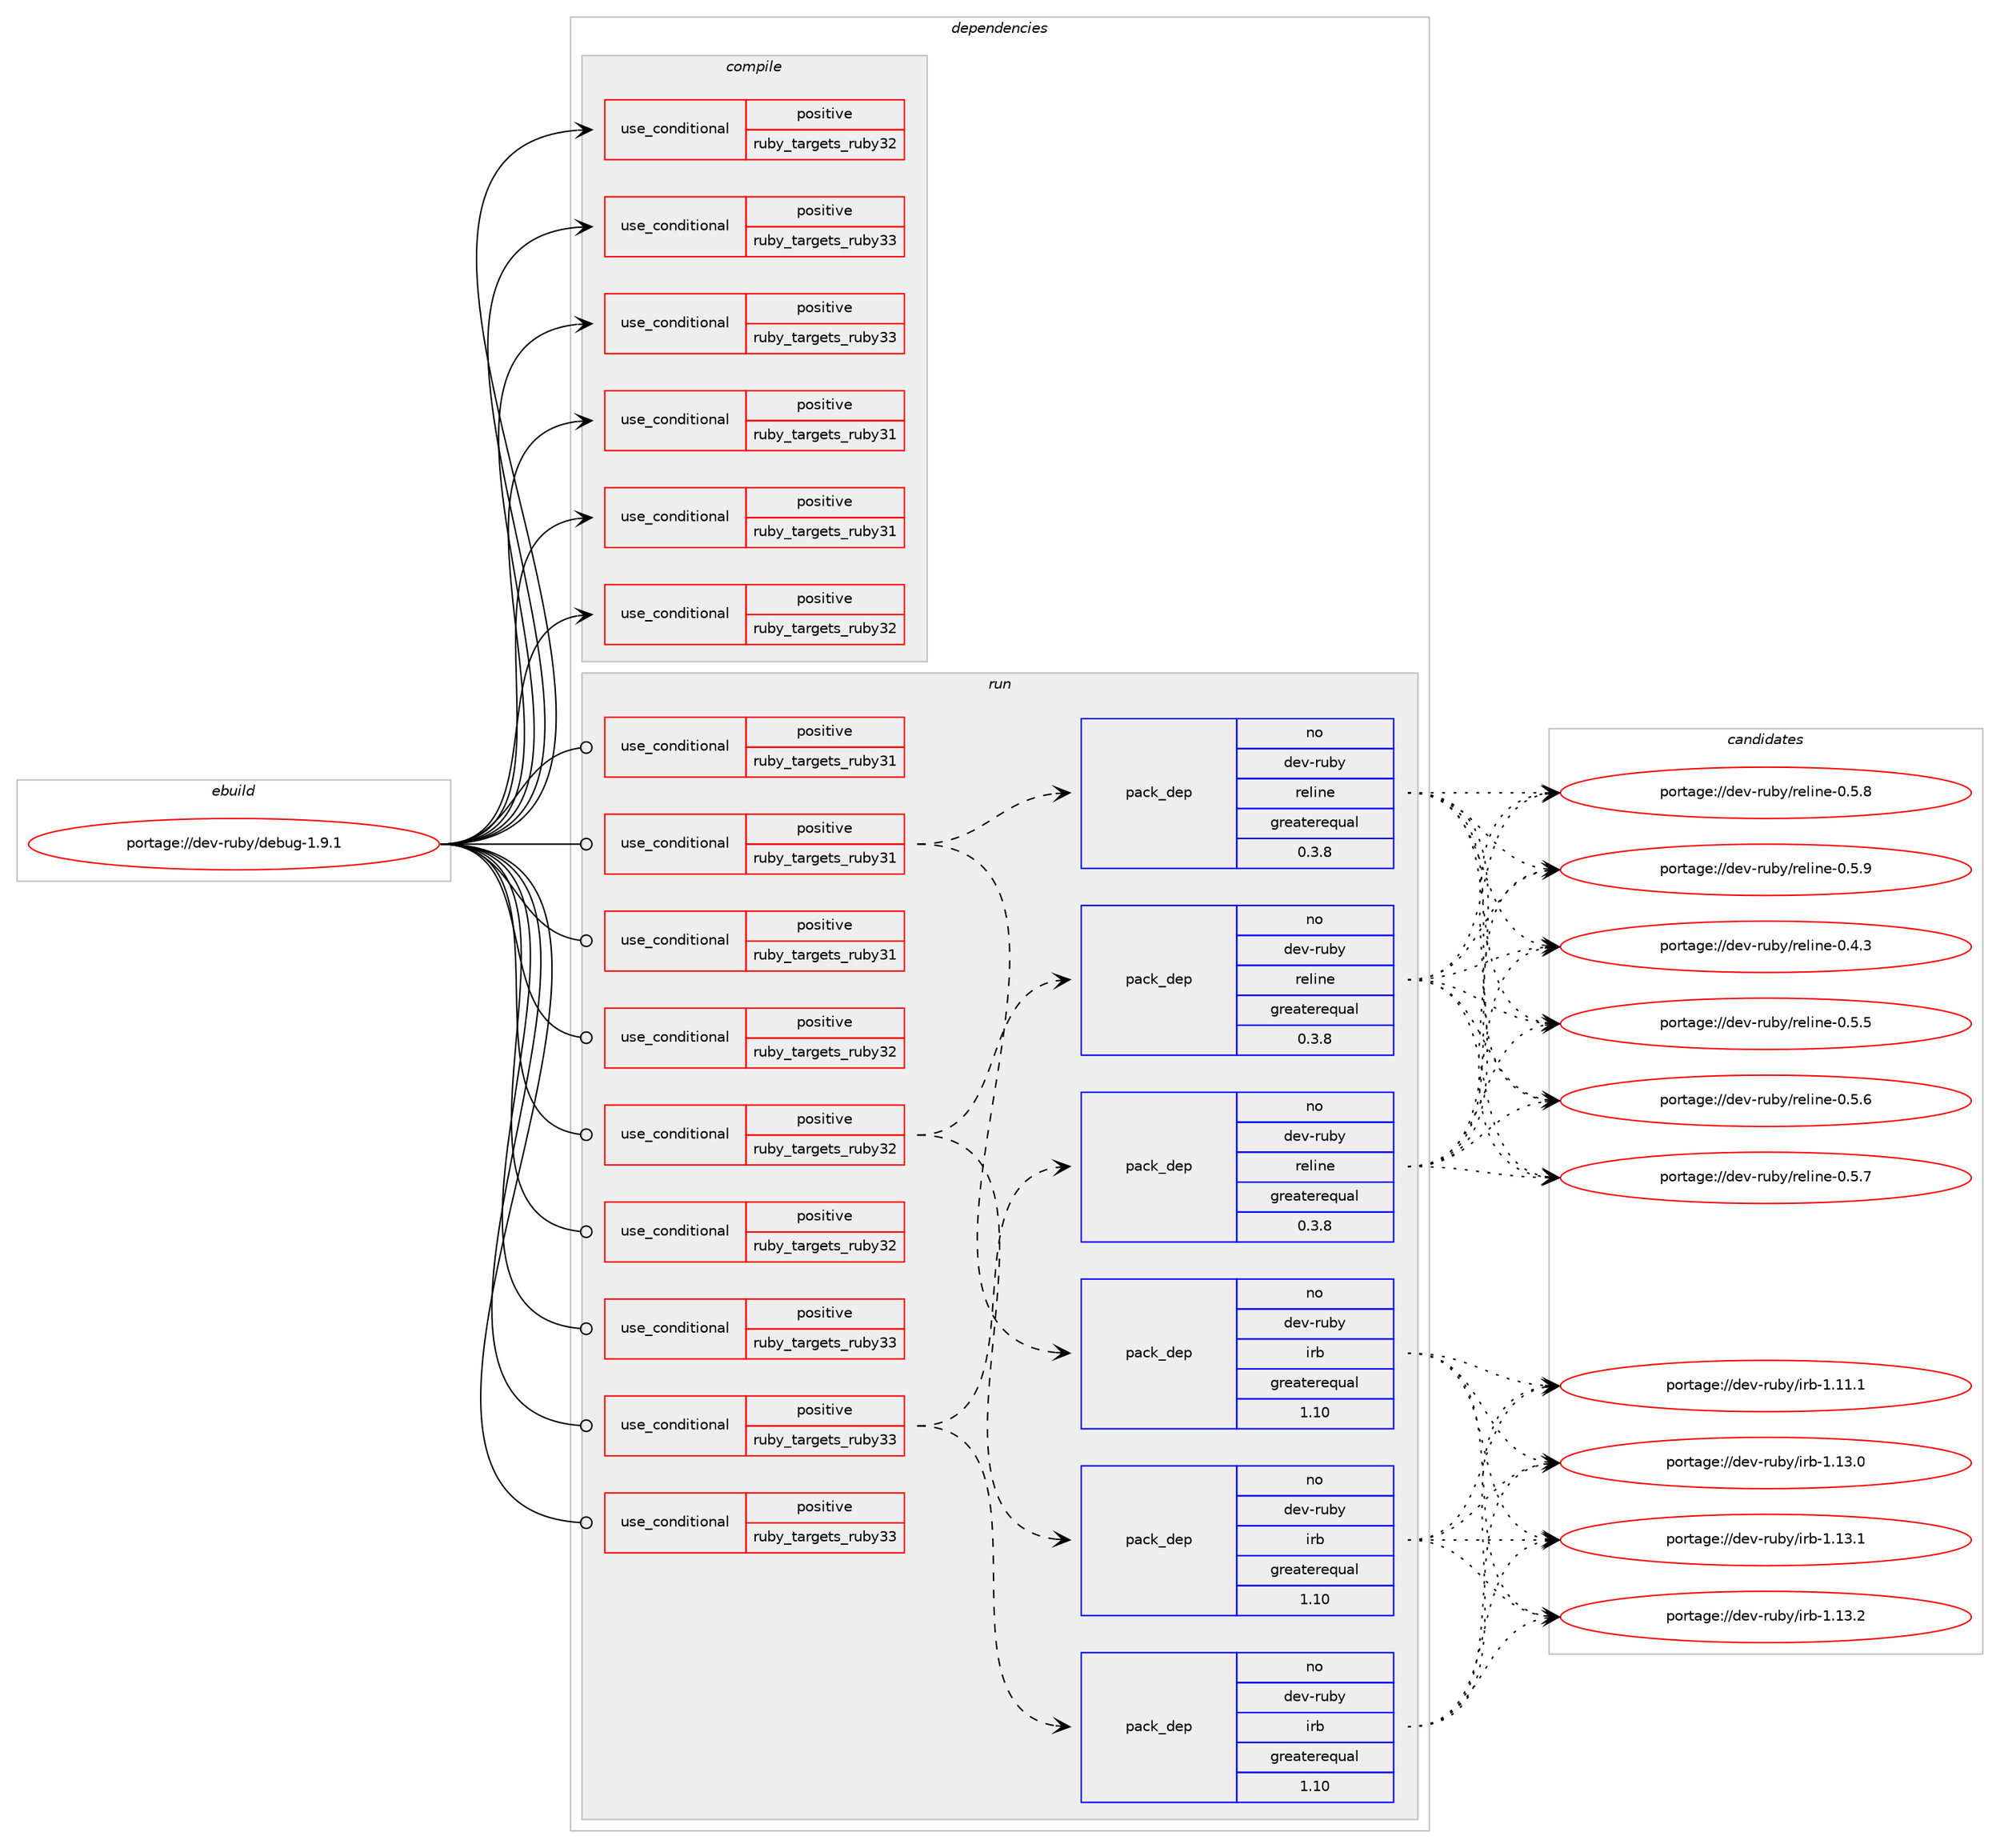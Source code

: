 digraph prolog {

# *************
# Graph options
# *************

newrank=true;
concentrate=true;
compound=true;
graph [rankdir=LR,fontname=Helvetica,fontsize=10,ranksep=1.5];#, ranksep=2.5, nodesep=0.2];
edge  [arrowhead=vee];
node  [fontname=Helvetica,fontsize=10];

# **********
# The ebuild
# **********

subgraph cluster_leftcol {
color=gray;
rank=same;
label=<<i>ebuild</i>>;
id [label="portage://dev-ruby/debug-1.9.1", color=red, width=4, href="../dev-ruby/debug-1.9.1.svg"];
}

# ****************
# The dependencies
# ****************

subgraph cluster_midcol {
color=gray;
label=<<i>dependencies</i>>;
subgraph cluster_compile {
fillcolor="#eeeeee";
style=filled;
label=<<i>compile</i>>;
subgraph cond45262 {
dependency92227 [label=<<TABLE BORDER="0" CELLBORDER="1" CELLSPACING="0" CELLPADDING="4"><TR><TD ROWSPAN="3" CELLPADDING="10">use_conditional</TD></TR><TR><TD>positive</TD></TR><TR><TD>ruby_targets_ruby31</TD></TR></TABLE>>, shape=none, color=red];
# *** BEGIN UNKNOWN DEPENDENCY TYPE (TODO) ***
# dependency92227 -> package_dependency(portage://dev-ruby/debug-1.9.1,install,no,dev-lang,ruby,none,[,,],[slot(3.1)],[])
# *** END UNKNOWN DEPENDENCY TYPE (TODO) ***

}
id:e -> dependency92227:w [weight=20,style="solid",arrowhead="vee"];
subgraph cond45263 {
dependency92228 [label=<<TABLE BORDER="0" CELLBORDER="1" CELLSPACING="0" CELLPADDING="4"><TR><TD ROWSPAN="3" CELLPADDING="10">use_conditional</TD></TR><TR><TD>positive</TD></TR><TR><TD>ruby_targets_ruby31</TD></TR></TABLE>>, shape=none, color=red];
# *** BEGIN UNKNOWN DEPENDENCY TYPE (TODO) ***
# dependency92228 -> package_dependency(portage://dev-ruby/debug-1.9.1,install,no,virtual,rubygems,none,[,,],[],[use(enable(ruby_targets_ruby31),negative)])
# *** END UNKNOWN DEPENDENCY TYPE (TODO) ***

}
id:e -> dependency92228:w [weight=20,style="solid",arrowhead="vee"];
subgraph cond45264 {
dependency92229 [label=<<TABLE BORDER="0" CELLBORDER="1" CELLSPACING="0" CELLPADDING="4"><TR><TD ROWSPAN="3" CELLPADDING="10">use_conditional</TD></TR><TR><TD>positive</TD></TR><TR><TD>ruby_targets_ruby32</TD></TR></TABLE>>, shape=none, color=red];
# *** BEGIN UNKNOWN DEPENDENCY TYPE (TODO) ***
# dependency92229 -> package_dependency(portage://dev-ruby/debug-1.9.1,install,no,dev-lang,ruby,none,[,,],[slot(3.2)],[])
# *** END UNKNOWN DEPENDENCY TYPE (TODO) ***

}
id:e -> dependency92229:w [weight=20,style="solid",arrowhead="vee"];
subgraph cond45265 {
dependency92230 [label=<<TABLE BORDER="0" CELLBORDER="1" CELLSPACING="0" CELLPADDING="4"><TR><TD ROWSPAN="3" CELLPADDING="10">use_conditional</TD></TR><TR><TD>positive</TD></TR><TR><TD>ruby_targets_ruby32</TD></TR></TABLE>>, shape=none, color=red];
# *** BEGIN UNKNOWN DEPENDENCY TYPE (TODO) ***
# dependency92230 -> package_dependency(portage://dev-ruby/debug-1.9.1,install,no,virtual,rubygems,none,[,,],[],[use(enable(ruby_targets_ruby32),negative)])
# *** END UNKNOWN DEPENDENCY TYPE (TODO) ***

}
id:e -> dependency92230:w [weight=20,style="solid",arrowhead="vee"];
subgraph cond45266 {
dependency92231 [label=<<TABLE BORDER="0" CELLBORDER="1" CELLSPACING="0" CELLPADDING="4"><TR><TD ROWSPAN="3" CELLPADDING="10">use_conditional</TD></TR><TR><TD>positive</TD></TR><TR><TD>ruby_targets_ruby33</TD></TR></TABLE>>, shape=none, color=red];
# *** BEGIN UNKNOWN DEPENDENCY TYPE (TODO) ***
# dependency92231 -> package_dependency(portage://dev-ruby/debug-1.9.1,install,no,dev-lang,ruby,none,[,,],[slot(3.3)],[])
# *** END UNKNOWN DEPENDENCY TYPE (TODO) ***

}
id:e -> dependency92231:w [weight=20,style="solid",arrowhead="vee"];
subgraph cond45267 {
dependency92232 [label=<<TABLE BORDER="0" CELLBORDER="1" CELLSPACING="0" CELLPADDING="4"><TR><TD ROWSPAN="3" CELLPADDING="10">use_conditional</TD></TR><TR><TD>positive</TD></TR><TR><TD>ruby_targets_ruby33</TD></TR></TABLE>>, shape=none, color=red];
# *** BEGIN UNKNOWN DEPENDENCY TYPE (TODO) ***
# dependency92232 -> package_dependency(portage://dev-ruby/debug-1.9.1,install,no,virtual,rubygems,none,[,,],[],[use(enable(ruby_targets_ruby33),negative)])
# *** END UNKNOWN DEPENDENCY TYPE (TODO) ***

}
id:e -> dependency92232:w [weight=20,style="solid",arrowhead="vee"];
}
subgraph cluster_compileandrun {
fillcolor="#eeeeee";
style=filled;
label=<<i>compile and run</i>>;
}
subgraph cluster_run {
fillcolor="#eeeeee";
style=filled;
label=<<i>run</i>>;
subgraph cond45268 {
dependency92233 [label=<<TABLE BORDER="0" CELLBORDER="1" CELLSPACING="0" CELLPADDING="4"><TR><TD ROWSPAN="3" CELLPADDING="10">use_conditional</TD></TR><TR><TD>positive</TD></TR><TR><TD>ruby_targets_ruby31</TD></TR></TABLE>>, shape=none, color=red];
# *** BEGIN UNKNOWN DEPENDENCY TYPE (TODO) ***
# dependency92233 -> package_dependency(portage://dev-ruby/debug-1.9.1,run,no,dev-lang,ruby,none,[,,],[slot(3.1)],[])
# *** END UNKNOWN DEPENDENCY TYPE (TODO) ***

}
id:e -> dependency92233:w [weight=20,style="solid",arrowhead="odot"];
subgraph cond45269 {
dependency92234 [label=<<TABLE BORDER="0" CELLBORDER="1" CELLSPACING="0" CELLPADDING="4"><TR><TD ROWSPAN="3" CELLPADDING="10">use_conditional</TD></TR><TR><TD>positive</TD></TR><TR><TD>ruby_targets_ruby31</TD></TR></TABLE>>, shape=none, color=red];
subgraph pack45700 {
dependency92235 [label=<<TABLE BORDER="0" CELLBORDER="1" CELLSPACING="0" CELLPADDING="4" WIDTH="220"><TR><TD ROWSPAN="6" CELLPADDING="30">pack_dep</TD></TR><TR><TD WIDTH="110">no</TD></TR><TR><TD>dev-ruby</TD></TR><TR><TD>irb</TD></TR><TR><TD>greaterequal</TD></TR><TR><TD>1.10</TD></TR></TABLE>>, shape=none, color=blue];
}
dependency92234:e -> dependency92235:w [weight=20,style="dashed",arrowhead="vee"];
subgraph pack45701 {
dependency92236 [label=<<TABLE BORDER="0" CELLBORDER="1" CELLSPACING="0" CELLPADDING="4" WIDTH="220"><TR><TD ROWSPAN="6" CELLPADDING="30">pack_dep</TD></TR><TR><TD WIDTH="110">no</TD></TR><TR><TD>dev-ruby</TD></TR><TR><TD>reline</TD></TR><TR><TD>greaterequal</TD></TR><TR><TD>0.3.8</TD></TR></TABLE>>, shape=none, color=blue];
}
dependency92234:e -> dependency92236:w [weight=20,style="dashed",arrowhead="vee"];
}
id:e -> dependency92234:w [weight=20,style="solid",arrowhead="odot"];
subgraph cond45270 {
dependency92237 [label=<<TABLE BORDER="0" CELLBORDER="1" CELLSPACING="0" CELLPADDING="4"><TR><TD ROWSPAN="3" CELLPADDING="10">use_conditional</TD></TR><TR><TD>positive</TD></TR><TR><TD>ruby_targets_ruby31</TD></TR></TABLE>>, shape=none, color=red];
# *** BEGIN UNKNOWN DEPENDENCY TYPE (TODO) ***
# dependency92237 -> package_dependency(portage://dev-ruby/debug-1.9.1,run,no,virtual,rubygems,none,[,,],[],[use(enable(ruby_targets_ruby31),negative)])
# *** END UNKNOWN DEPENDENCY TYPE (TODO) ***

}
id:e -> dependency92237:w [weight=20,style="solid",arrowhead="odot"];
subgraph cond45271 {
dependency92238 [label=<<TABLE BORDER="0" CELLBORDER="1" CELLSPACING="0" CELLPADDING="4"><TR><TD ROWSPAN="3" CELLPADDING="10">use_conditional</TD></TR><TR><TD>positive</TD></TR><TR><TD>ruby_targets_ruby32</TD></TR></TABLE>>, shape=none, color=red];
# *** BEGIN UNKNOWN DEPENDENCY TYPE (TODO) ***
# dependency92238 -> package_dependency(portage://dev-ruby/debug-1.9.1,run,no,dev-lang,ruby,none,[,,],[slot(3.2)],[])
# *** END UNKNOWN DEPENDENCY TYPE (TODO) ***

}
id:e -> dependency92238:w [weight=20,style="solid",arrowhead="odot"];
subgraph cond45272 {
dependency92239 [label=<<TABLE BORDER="0" CELLBORDER="1" CELLSPACING="0" CELLPADDING="4"><TR><TD ROWSPAN="3" CELLPADDING="10">use_conditional</TD></TR><TR><TD>positive</TD></TR><TR><TD>ruby_targets_ruby32</TD></TR></TABLE>>, shape=none, color=red];
subgraph pack45702 {
dependency92240 [label=<<TABLE BORDER="0" CELLBORDER="1" CELLSPACING="0" CELLPADDING="4" WIDTH="220"><TR><TD ROWSPAN="6" CELLPADDING="30">pack_dep</TD></TR><TR><TD WIDTH="110">no</TD></TR><TR><TD>dev-ruby</TD></TR><TR><TD>irb</TD></TR><TR><TD>greaterequal</TD></TR><TR><TD>1.10</TD></TR></TABLE>>, shape=none, color=blue];
}
dependency92239:e -> dependency92240:w [weight=20,style="dashed",arrowhead="vee"];
subgraph pack45703 {
dependency92241 [label=<<TABLE BORDER="0" CELLBORDER="1" CELLSPACING="0" CELLPADDING="4" WIDTH="220"><TR><TD ROWSPAN="6" CELLPADDING="30">pack_dep</TD></TR><TR><TD WIDTH="110">no</TD></TR><TR><TD>dev-ruby</TD></TR><TR><TD>reline</TD></TR><TR><TD>greaterequal</TD></TR><TR><TD>0.3.8</TD></TR></TABLE>>, shape=none, color=blue];
}
dependency92239:e -> dependency92241:w [weight=20,style="dashed",arrowhead="vee"];
}
id:e -> dependency92239:w [weight=20,style="solid",arrowhead="odot"];
subgraph cond45273 {
dependency92242 [label=<<TABLE BORDER="0" CELLBORDER="1" CELLSPACING="0" CELLPADDING="4"><TR><TD ROWSPAN="3" CELLPADDING="10">use_conditional</TD></TR><TR><TD>positive</TD></TR><TR><TD>ruby_targets_ruby32</TD></TR></TABLE>>, shape=none, color=red];
# *** BEGIN UNKNOWN DEPENDENCY TYPE (TODO) ***
# dependency92242 -> package_dependency(portage://dev-ruby/debug-1.9.1,run,no,virtual,rubygems,none,[,,],[],[use(enable(ruby_targets_ruby32),negative)])
# *** END UNKNOWN DEPENDENCY TYPE (TODO) ***

}
id:e -> dependency92242:w [weight=20,style="solid",arrowhead="odot"];
subgraph cond45274 {
dependency92243 [label=<<TABLE BORDER="0" CELLBORDER="1" CELLSPACING="0" CELLPADDING="4"><TR><TD ROWSPAN="3" CELLPADDING="10">use_conditional</TD></TR><TR><TD>positive</TD></TR><TR><TD>ruby_targets_ruby33</TD></TR></TABLE>>, shape=none, color=red];
# *** BEGIN UNKNOWN DEPENDENCY TYPE (TODO) ***
# dependency92243 -> package_dependency(portage://dev-ruby/debug-1.9.1,run,no,dev-lang,ruby,none,[,,],[slot(3.3)],[])
# *** END UNKNOWN DEPENDENCY TYPE (TODO) ***

}
id:e -> dependency92243:w [weight=20,style="solid",arrowhead="odot"];
subgraph cond45275 {
dependency92244 [label=<<TABLE BORDER="0" CELLBORDER="1" CELLSPACING="0" CELLPADDING="4"><TR><TD ROWSPAN="3" CELLPADDING="10">use_conditional</TD></TR><TR><TD>positive</TD></TR><TR><TD>ruby_targets_ruby33</TD></TR></TABLE>>, shape=none, color=red];
subgraph pack45704 {
dependency92245 [label=<<TABLE BORDER="0" CELLBORDER="1" CELLSPACING="0" CELLPADDING="4" WIDTH="220"><TR><TD ROWSPAN="6" CELLPADDING="30">pack_dep</TD></TR><TR><TD WIDTH="110">no</TD></TR><TR><TD>dev-ruby</TD></TR><TR><TD>irb</TD></TR><TR><TD>greaterequal</TD></TR><TR><TD>1.10</TD></TR></TABLE>>, shape=none, color=blue];
}
dependency92244:e -> dependency92245:w [weight=20,style="dashed",arrowhead="vee"];
subgraph pack45705 {
dependency92246 [label=<<TABLE BORDER="0" CELLBORDER="1" CELLSPACING="0" CELLPADDING="4" WIDTH="220"><TR><TD ROWSPAN="6" CELLPADDING="30">pack_dep</TD></TR><TR><TD WIDTH="110">no</TD></TR><TR><TD>dev-ruby</TD></TR><TR><TD>reline</TD></TR><TR><TD>greaterequal</TD></TR><TR><TD>0.3.8</TD></TR></TABLE>>, shape=none, color=blue];
}
dependency92244:e -> dependency92246:w [weight=20,style="dashed",arrowhead="vee"];
}
id:e -> dependency92244:w [weight=20,style="solid",arrowhead="odot"];
subgraph cond45276 {
dependency92247 [label=<<TABLE BORDER="0" CELLBORDER="1" CELLSPACING="0" CELLPADDING="4"><TR><TD ROWSPAN="3" CELLPADDING="10">use_conditional</TD></TR><TR><TD>positive</TD></TR><TR><TD>ruby_targets_ruby33</TD></TR></TABLE>>, shape=none, color=red];
# *** BEGIN UNKNOWN DEPENDENCY TYPE (TODO) ***
# dependency92247 -> package_dependency(portage://dev-ruby/debug-1.9.1,run,no,virtual,rubygems,none,[,,],[],[use(enable(ruby_targets_ruby33),negative)])
# *** END UNKNOWN DEPENDENCY TYPE (TODO) ***

}
id:e -> dependency92247:w [weight=20,style="solid",arrowhead="odot"];
}
}

# **************
# The candidates
# **************

subgraph cluster_choices {
rank=same;
color=gray;
label=<<i>candidates</i>>;

subgraph choice45700 {
color=black;
nodesep=1;
choice1001011184511411798121471051149845494649494649 [label="portage://dev-ruby/irb-1.11.1", color=red, width=4,href="../dev-ruby/irb-1.11.1.svg"];
choice1001011184511411798121471051149845494649514648 [label="portage://dev-ruby/irb-1.13.0", color=red, width=4,href="../dev-ruby/irb-1.13.0.svg"];
choice1001011184511411798121471051149845494649514649 [label="portage://dev-ruby/irb-1.13.1", color=red, width=4,href="../dev-ruby/irb-1.13.1.svg"];
choice1001011184511411798121471051149845494649514650 [label="portage://dev-ruby/irb-1.13.2", color=red, width=4,href="../dev-ruby/irb-1.13.2.svg"];
dependency92235:e -> choice1001011184511411798121471051149845494649494649:w [style=dotted,weight="100"];
dependency92235:e -> choice1001011184511411798121471051149845494649514648:w [style=dotted,weight="100"];
dependency92235:e -> choice1001011184511411798121471051149845494649514649:w [style=dotted,weight="100"];
dependency92235:e -> choice1001011184511411798121471051149845494649514650:w [style=dotted,weight="100"];
}
subgraph choice45701 {
color=black;
nodesep=1;
choice100101118451141179812147114101108105110101454846524651 [label="portage://dev-ruby/reline-0.4.3", color=red, width=4,href="../dev-ruby/reline-0.4.3.svg"];
choice100101118451141179812147114101108105110101454846534653 [label="portage://dev-ruby/reline-0.5.5", color=red, width=4,href="../dev-ruby/reline-0.5.5.svg"];
choice100101118451141179812147114101108105110101454846534654 [label="portage://dev-ruby/reline-0.5.6", color=red, width=4,href="../dev-ruby/reline-0.5.6.svg"];
choice100101118451141179812147114101108105110101454846534655 [label="portage://dev-ruby/reline-0.5.7", color=red, width=4,href="../dev-ruby/reline-0.5.7.svg"];
choice100101118451141179812147114101108105110101454846534656 [label="portage://dev-ruby/reline-0.5.8", color=red, width=4,href="../dev-ruby/reline-0.5.8.svg"];
choice100101118451141179812147114101108105110101454846534657 [label="portage://dev-ruby/reline-0.5.9", color=red, width=4,href="../dev-ruby/reline-0.5.9.svg"];
dependency92236:e -> choice100101118451141179812147114101108105110101454846524651:w [style=dotted,weight="100"];
dependency92236:e -> choice100101118451141179812147114101108105110101454846534653:w [style=dotted,weight="100"];
dependency92236:e -> choice100101118451141179812147114101108105110101454846534654:w [style=dotted,weight="100"];
dependency92236:e -> choice100101118451141179812147114101108105110101454846534655:w [style=dotted,weight="100"];
dependency92236:e -> choice100101118451141179812147114101108105110101454846534656:w [style=dotted,weight="100"];
dependency92236:e -> choice100101118451141179812147114101108105110101454846534657:w [style=dotted,weight="100"];
}
subgraph choice45702 {
color=black;
nodesep=1;
choice1001011184511411798121471051149845494649494649 [label="portage://dev-ruby/irb-1.11.1", color=red, width=4,href="../dev-ruby/irb-1.11.1.svg"];
choice1001011184511411798121471051149845494649514648 [label="portage://dev-ruby/irb-1.13.0", color=red, width=4,href="../dev-ruby/irb-1.13.0.svg"];
choice1001011184511411798121471051149845494649514649 [label="portage://dev-ruby/irb-1.13.1", color=red, width=4,href="../dev-ruby/irb-1.13.1.svg"];
choice1001011184511411798121471051149845494649514650 [label="portage://dev-ruby/irb-1.13.2", color=red, width=4,href="../dev-ruby/irb-1.13.2.svg"];
dependency92240:e -> choice1001011184511411798121471051149845494649494649:w [style=dotted,weight="100"];
dependency92240:e -> choice1001011184511411798121471051149845494649514648:w [style=dotted,weight="100"];
dependency92240:e -> choice1001011184511411798121471051149845494649514649:w [style=dotted,weight="100"];
dependency92240:e -> choice1001011184511411798121471051149845494649514650:w [style=dotted,weight="100"];
}
subgraph choice45703 {
color=black;
nodesep=1;
choice100101118451141179812147114101108105110101454846524651 [label="portage://dev-ruby/reline-0.4.3", color=red, width=4,href="../dev-ruby/reline-0.4.3.svg"];
choice100101118451141179812147114101108105110101454846534653 [label="portage://dev-ruby/reline-0.5.5", color=red, width=4,href="../dev-ruby/reline-0.5.5.svg"];
choice100101118451141179812147114101108105110101454846534654 [label="portage://dev-ruby/reline-0.5.6", color=red, width=4,href="../dev-ruby/reline-0.5.6.svg"];
choice100101118451141179812147114101108105110101454846534655 [label="portage://dev-ruby/reline-0.5.7", color=red, width=4,href="../dev-ruby/reline-0.5.7.svg"];
choice100101118451141179812147114101108105110101454846534656 [label="portage://dev-ruby/reline-0.5.8", color=red, width=4,href="../dev-ruby/reline-0.5.8.svg"];
choice100101118451141179812147114101108105110101454846534657 [label="portage://dev-ruby/reline-0.5.9", color=red, width=4,href="../dev-ruby/reline-0.5.9.svg"];
dependency92241:e -> choice100101118451141179812147114101108105110101454846524651:w [style=dotted,weight="100"];
dependency92241:e -> choice100101118451141179812147114101108105110101454846534653:w [style=dotted,weight="100"];
dependency92241:e -> choice100101118451141179812147114101108105110101454846534654:w [style=dotted,weight="100"];
dependency92241:e -> choice100101118451141179812147114101108105110101454846534655:w [style=dotted,weight="100"];
dependency92241:e -> choice100101118451141179812147114101108105110101454846534656:w [style=dotted,weight="100"];
dependency92241:e -> choice100101118451141179812147114101108105110101454846534657:w [style=dotted,weight="100"];
}
subgraph choice45704 {
color=black;
nodesep=1;
choice1001011184511411798121471051149845494649494649 [label="portage://dev-ruby/irb-1.11.1", color=red, width=4,href="../dev-ruby/irb-1.11.1.svg"];
choice1001011184511411798121471051149845494649514648 [label="portage://dev-ruby/irb-1.13.0", color=red, width=4,href="../dev-ruby/irb-1.13.0.svg"];
choice1001011184511411798121471051149845494649514649 [label="portage://dev-ruby/irb-1.13.1", color=red, width=4,href="../dev-ruby/irb-1.13.1.svg"];
choice1001011184511411798121471051149845494649514650 [label="portage://dev-ruby/irb-1.13.2", color=red, width=4,href="../dev-ruby/irb-1.13.2.svg"];
dependency92245:e -> choice1001011184511411798121471051149845494649494649:w [style=dotted,weight="100"];
dependency92245:e -> choice1001011184511411798121471051149845494649514648:w [style=dotted,weight="100"];
dependency92245:e -> choice1001011184511411798121471051149845494649514649:w [style=dotted,weight="100"];
dependency92245:e -> choice1001011184511411798121471051149845494649514650:w [style=dotted,weight="100"];
}
subgraph choice45705 {
color=black;
nodesep=1;
choice100101118451141179812147114101108105110101454846524651 [label="portage://dev-ruby/reline-0.4.3", color=red, width=4,href="../dev-ruby/reline-0.4.3.svg"];
choice100101118451141179812147114101108105110101454846534653 [label="portage://dev-ruby/reline-0.5.5", color=red, width=4,href="../dev-ruby/reline-0.5.5.svg"];
choice100101118451141179812147114101108105110101454846534654 [label="portage://dev-ruby/reline-0.5.6", color=red, width=4,href="../dev-ruby/reline-0.5.6.svg"];
choice100101118451141179812147114101108105110101454846534655 [label="portage://dev-ruby/reline-0.5.7", color=red, width=4,href="../dev-ruby/reline-0.5.7.svg"];
choice100101118451141179812147114101108105110101454846534656 [label="portage://dev-ruby/reline-0.5.8", color=red, width=4,href="../dev-ruby/reline-0.5.8.svg"];
choice100101118451141179812147114101108105110101454846534657 [label="portage://dev-ruby/reline-0.5.9", color=red, width=4,href="../dev-ruby/reline-0.5.9.svg"];
dependency92246:e -> choice100101118451141179812147114101108105110101454846524651:w [style=dotted,weight="100"];
dependency92246:e -> choice100101118451141179812147114101108105110101454846534653:w [style=dotted,weight="100"];
dependency92246:e -> choice100101118451141179812147114101108105110101454846534654:w [style=dotted,weight="100"];
dependency92246:e -> choice100101118451141179812147114101108105110101454846534655:w [style=dotted,weight="100"];
dependency92246:e -> choice100101118451141179812147114101108105110101454846534656:w [style=dotted,weight="100"];
dependency92246:e -> choice100101118451141179812147114101108105110101454846534657:w [style=dotted,weight="100"];
}
}

}
